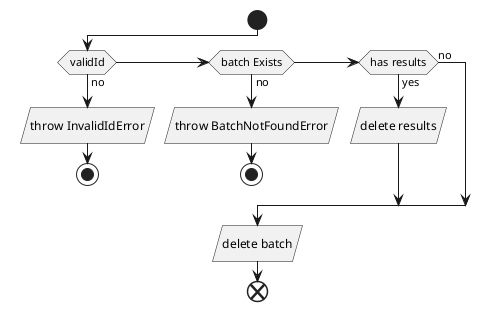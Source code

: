 @startuml

start
if (validId) then (no)
  :throw InvalidIdError/
  stop
elseif (batch Exists) then (no)
  :throw BatchNotFoundError/
  stop
elseif (has results) then (yes)
  :delete results/
else (no)
endif
    :delete batch/
end
@enduml